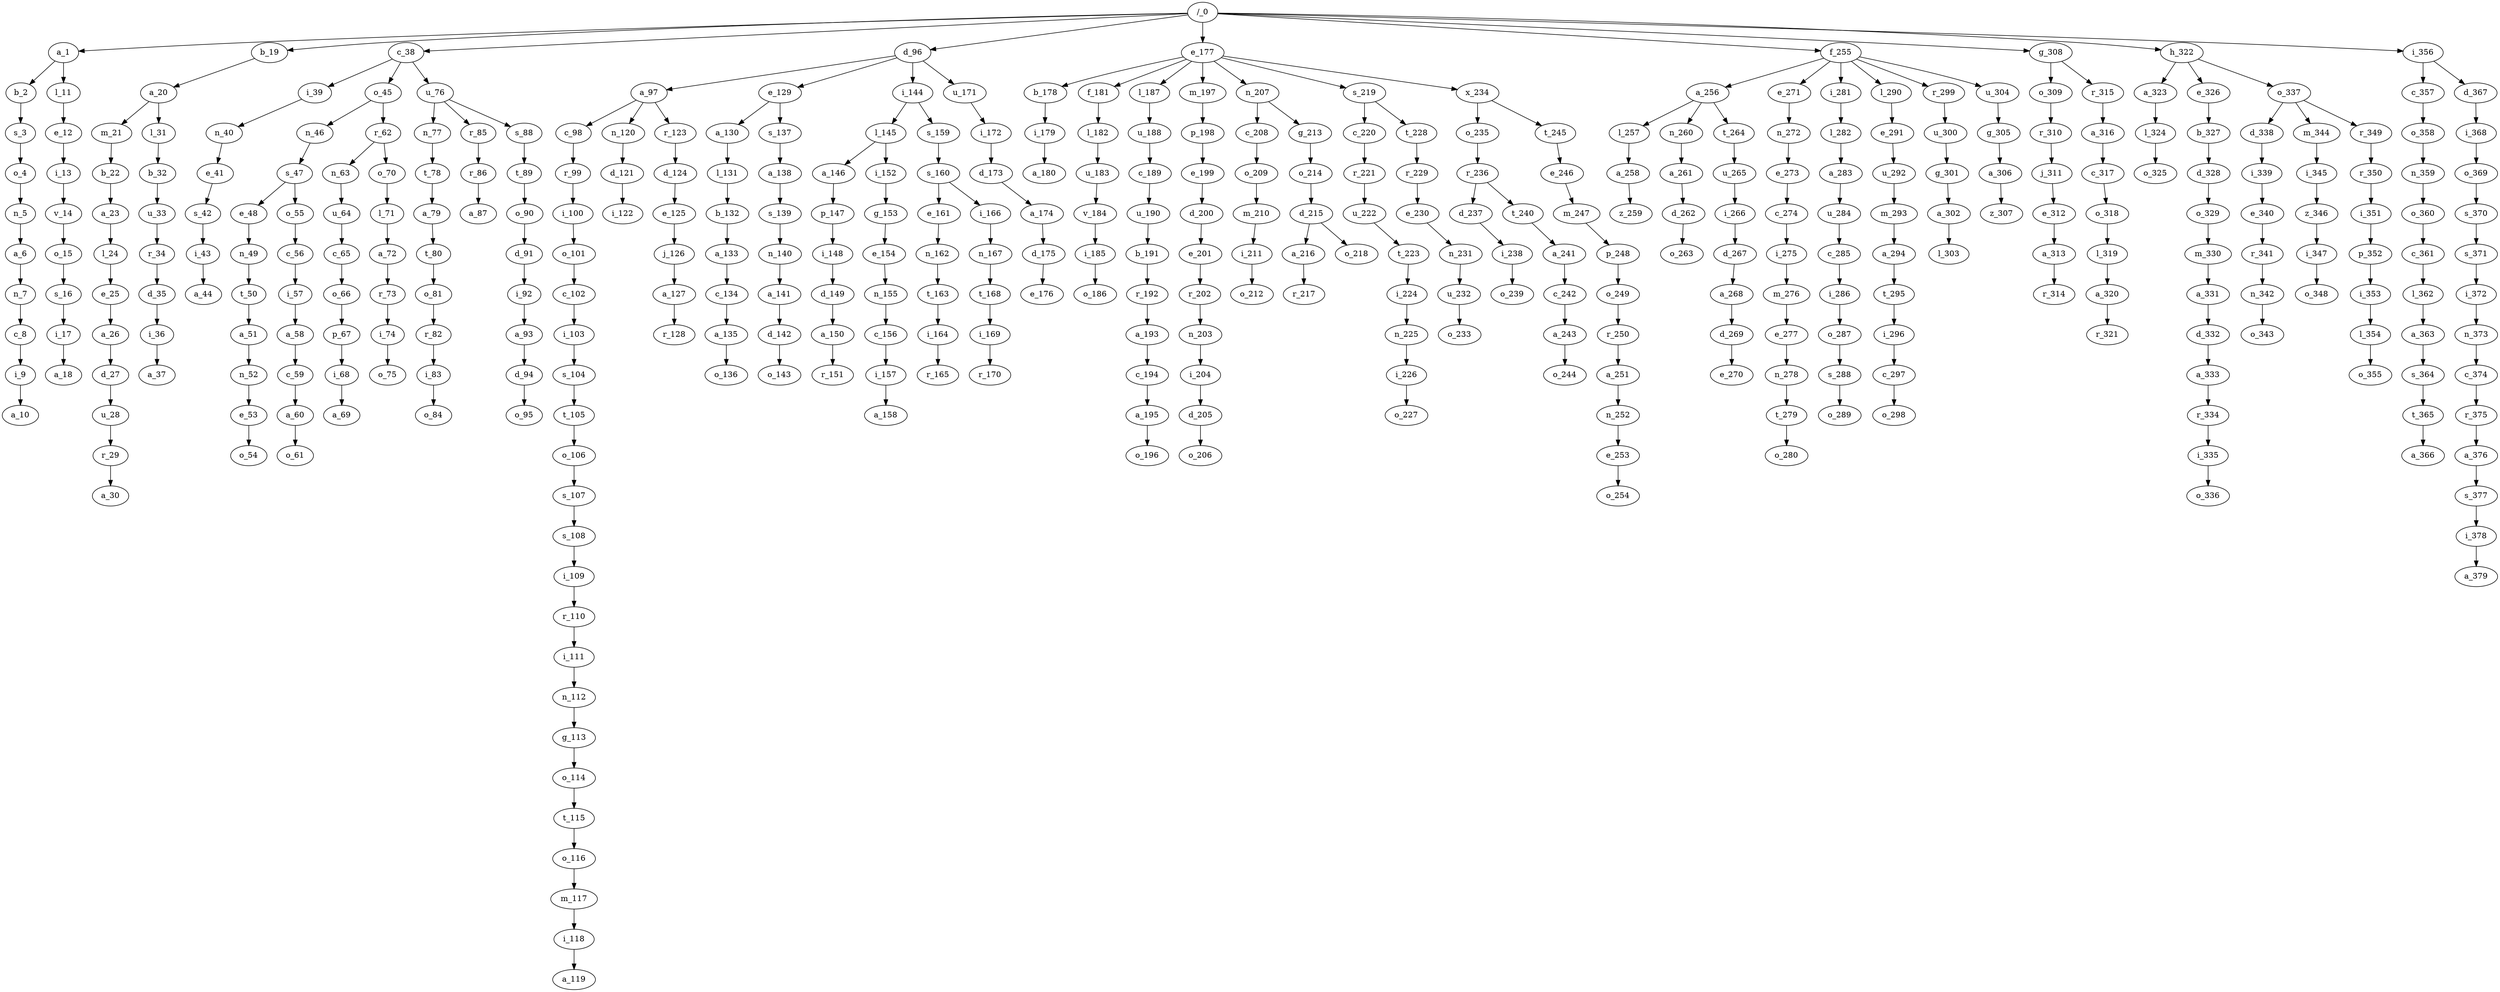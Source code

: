 digraph ArvoreGramatical {
"/_0";
"/_0" -> "a_1";
	"a_1";
	"a_1" -> "b_2";
		"b_2";
		"b_2" -> "s_3";
			"s_3";
			"s_3" -> "o_4";
				"o_4";
				"o_4" -> "n_5";
					"n_5";
					"n_5" -> "a_6";
						"a_6";
						"a_6" -> "n_7";
							"n_7";
							"n_7" -> "c_8";
								"c_8";
								"c_8" -> "i_9";
									"i_9";
									"i_9" -> "a_10";
										"a_10";
	"a_1" -> "l_11";
		"l_11";
		"l_11" -> "e_12";
			"e_12";
			"e_12" -> "i_13";
				"i_13";
				"i_13" -> "v_14";
					"v_14";
					"v_14" -> "o_15";
						"o_15";
						"o_15" -> "s_16";
							"s_16";
							"s_16" -> "i_17";
								"i_17";
								"i_17" -> "a_18";
									"a_18";
"/_0" -> "b_19";
	"b_19";
	"b_19" -> "a_20";
		"a_20";
		"a_20" -> "m_21";
			"m_21";
			"m_21" -> "b_22";
				"b_22";
				"b_22" -> "a_23";
					"a_23";
					"a_23" -> "l_24";
						"l_24";
						"l_24" -> "e_25";
							"e_25";
							"e_25" -> "a_26";
								"a_26";
								"a_26" -> "d_27";
									"d_27";
									"d_27" -> "u_28";
										"u_28";
										"u_28" -> "r_29";
											"r_29";
											"r_29" -> "a_30";
												"a_30";
		"a_20" -> "l_31";
			"l_31";
			"l_31" -> "b_32";
				"b_32";
				"b_32" -> "u_33";
					"u_33";
					"u_33" -> "r_34";
						"r_34";
						"r_34" -> "d_35";
							"d_35";
							"d_35" -> "i_36";
								"i_36";
								"i_36" -> "a_37";
									"a_37";
"/_0" -> "c_38";
	"c_38";
	"c_38" -> "i_39";
		"i_39";
		"i_39" -> "n_40";
			"n_40";
			"n_40" -> "e_41";
				"e_41";
				"e_41" -> "s_42";
					"s_42";
					"s_42" -> "i_43";
						"i_43";
						"i_43" -> "a_44";
							"a_44";
	"c_38" -> "o_45";
		"o_45";
		"o_45" -> "n_46";
			"n_46";
			"n_46" -> "s_47";
				"s_47";
				"s_47" -> "e_48";
					"e_48";
					"e_48" -> "n_49";
						"n_49";
						"n_49" -> "t_50";
							"t_50";
							"t_50" -> "a_51";
								"a_51";
								"a_51" -> "n_52";
									"n_52";
									"n_52" -> "e_53";
										"e_53";
										"e_53" -> "o_54";
											"o_54";
				"s_47" -> "o_55";
					"o_55";
					"o_55" -> "c_56";
						"c_56";
						"c_56" -> "i_57";
							"i_57";
							"i_57" -> "a_58";
								"a_58";
								"a_58" -> "c_59";
									"c_59";
									"c_59" -> "a_60";
										"a_60";
										"a_60" -> "o_61";
											"o_61";
		"o_45" -> "r_62";
			"r_62";
			"r_62" -> "n_63";
				"n_63";
				"n_63" -> "u_64";
					"u_64";
					"u_64" -> "c_65";
						"c_65";
						"c_65" -> "o_66";
							"o_66";
							"o_66" -> "p_67";
								"p_67";
								"p_67" -> "i_68";
									"i_68";
									"i_68" -> "a_69";
										"a_69";
			"r_62" -> "o_70";
				"o_70";
				"o_70" -> "l_71";
					"l_71";
					"l_71" -> "a_72";
						"a_72";
						"a_72" -> "r_73";
							"r_73";
							"r_73" -> "i_74";
								"i_74";
								"i_74" -> "o_75";
									"o_75";
	"c_38" -> "u_76";
		"u_76";
		"u_76" -> "n_77";
			"n_77";
			"n_77" -> "t_78";
				"t_78";
				"t_78" -> "a_79";
					"a_79";
					"a_79" -> "t_80";
						"t_80";
						"t_80" -> "o_81";
							"o_81";
							"o_81" -> "r_82";
								"r_82";
								"r_82" -> "i_83";
									"i_83";
									"i_83" -> "o_84";
										"o_84";
		"u_76" -> "r_85";
			"r_85";
			"r_85" -> "r_86";
				"r_86";
				"r_86" -> "a_87";
					"a_87";
		"u_76" -> "s_88";
			"s_88";
			"s_88" -> "t_89";
				"t_89";
				"t_89" -> "o_90";
					"o_90";
					"o_90" -> "d_91";
						"d_91";
						"d_91" -> "i_92";
							"i_92";
							"i_92" -> "a_93";
								"a_93";
								"a_93" -> "d_94";
									"d_94";
									"d_94" -> "o_95";
										"o_95";
"/_0" -> "d_96";
	"d_96";
	"d_96" -> "a_97";
		"a_97";
		"a_97" -> "c_98";
			"c_98";
			"c_98" -> "r_99";
				"r_99";
				"r_99" -> "i_100";
					"i_100";
					"i_100" -> "o_101";
						"o_101";
						"o_101" -> "c_102";
							"c_102";
							"c_102" -> "i_103";
								"i_103";
								"i_103" -> "s_104";
									"s_104";
									"s_104" -> "t_105";
										"t_105";
										"t_105" -> "o_106";
											"o_106";
											"o_106" -> "s_107";
												"s_107";
												"s_107" -> "s_108";
													"s_108";
													"s_108" -> "i_109";
														"i_109";
														"i_109" -> "r_110";
															"r_110";
															"r_110" -> "i_111";
																"i_111";
																"i_111" -> "n_112";
																	"n_112";
																	"n_112" -> "g_113";
																		"g_113";
																		"g_113" -> "o_114";
																			"o_114";
																			"o_114" -> "t_115";
																				"t_115";
																				"t_115" -> "o_116";
																					"o_116";
																					"o_116" -> "m_117";
																						"m_117";
																						"m_117" -> "i_118";
																							"i_118";
																							"i_118" -> "a_119";
																								"a_119";
		"a_97" -> "n_120";
			"n_120";
			"n_120" -> "d_121";
				"d_121";
				"d_121" -> "i_122";
					"i_122";
		"a_97" -> "r_123";
			"r_123";
			"r_123" -> "d_124";
				"d_124";
				"d_124" -> "e_125";
					"e_125";
					"e_125" -> "j_126";
						"j_126";
						"j_126" -> "a_127";
							"a_127";
							"a_127" -> "r_128";
								"r_128";
	"d_96" -> "e_129";
		"e_129";
		"e_129" -> "a_130";
			"a_130";
			"a_130" -> "l_131";
				"l_131";
				"l_131" -> "b_132";
					"b_132";
					"b_132" -> "a_133";
						"a_133";
						"a_133" -> "c_134";
							"c_134";
							"c_134" -> "a_135";
								"a_135";
								"a_135" -> "o_136";
									"o_136";
		"e_129" -> "s_137";
			"s_137";
			"s_137" -> "a_138";
				"a_138";
				"a_138" -> "s_139";
					"s_139";
					"s_139" -> "n_140";
						"n_140";
						"n_140" -> "a_141";
							"a_141";
							"a_141" -> "d_142";
								"d_142";
								"d_142" -> "o_143";
									"o_143";
	"d_96" -> "i_144";
		"i_144";
		"i_144" -> "l_145";
			"l_145";
			"l_145" -> "a_146";
				"a_146";
				"a_146" -> "p_147";
					"p_147";
					"p_147" -> "i_148";
						"i_148";
						"i_148" -> "d_149";
							"d_149";
							"d_149" -> "a_150";
								"a_150";
								"a_150" -> "r_151";
									"r_151";
			"l_145" -> "i_152";
				"i_152";
				"i_152" -> "g_153";
					"g_153";
					"g_153" -> "e_154";
						"e_154";
						"e_154" -> "n_155";
							"n_155";
							"n_155" -> "c_156";
								"c_156";
								"c_156" -> "i_157";
									"i_157";
									"i_157" -> "a_158";
										"a_158";
		"i_144" -> "s_159";
			"s_159";
			"s_159" -> "s_160";
				"s_160";
				"s_160" -> "e_161";
					"e_161";
					"e_161" -> "n_162";
						"n_162";
						"n_162" -> "t_163";
							"t_163";
							"t_163" -> "i_164";
								"i_164";
								"i_164" -> "r_165";
									"r_165";
				"s_160" -> "i_166";
					"i_166";
					"i_166" -> "n_167";
						"n_167";
						"n_167" -> "t_168";
							"t_168";
							"t_168" -> "i_169";
								"i_169";
								"i_169" -> "r_170";
									"r_170";
	"d_96" -> "u_171";
		"u_171";
		"u_171" -> "i_172";
			"i_172";
			"i_172" -> "d_173";
				"d_173";
				"d_173" -> "a_174";
					"a_174";
					"a_174" -> "d_175";
						"d_175";
						"d_175" -> "e_176";
							"e_176";
"/_0" -> "e_177";
	"e_177";
	"e_177" -> "b_178";
		"b_178";
		"b_178" -> "i_179";
			"i_179";
			"i_179" -> "a_180";
				"a_180";
	"e_177" -> "f_181";
		"f_181";
		"f_181" -> "l_182";
			"l_182";
			"l_182" -> "u_183";
				"u_183";
				"u_183" -> "v_184";
					"v_184";
					"v_184" -> "i_185";
						"i_185";
						"i_185" -> "o_186";
							"o_186";
	"e_177" -> "l_187";
		"l_187";
		"l_187" -> "u_188";
			"u_188";
			"u_188" -> "c_189";
				"c_189";
				"c_189" -> "u_190";
					"u_190";
					"u_190" -> "b_191";
						"b_191";
						"b_191" -> "r_192";
							"r_192";
							"r_192" -> "a_193";
								"a_193";
								"a_193" -> "c_194";
									"c_194";
									"c_194" -> "a_195";
										"a_195";
										"a_195" -> "o_196";
											"o_196";
	"e_177" -> "m_197";
		"m_197";
		"m_197" -> "p_198";
			"p_198";
			"p_198" -> "e_199";
				"e_199";
				"e_199" -> "d_200";
					"d_200";
					"d_200" -> "e_201";
						"e_201";
						"e_201" -> "r_202";
							"r_202";
							"r_202" -> "n_203";
								"n_203";
								"n_203" -> "i_204";
									"i_204";
									"i_204" -> "d_205";
										"d_205";
										"d_205" -> "o_206";
											"o_206";
	"e_177" -> "n_207";
		"n_207";
		"n_207" -> "c_208";
			"c_208";
			"c_208" -> "o_209";
				"o_209";
				"o_209" -> "m_210";
					"m_210";
					"m_210" -> "i_211";
						"i_211";
						"i_211" -> "o_212";
							"o_212";
		"n_207" -> "g_213";
			"g_213";
			"g_213" -> "o_214";
				"o_214";
				"o_214" -> "d_215";
					"d_215";
					"d_215" -> "a_216";
						"a_216";
						"a_216" -> "r_217";
							"r_217";
					"d_215" -> "o_218";
						"o_218";
	"e_177" -> "s_219";
		"s_219";
		"s_219" -> "c_220";
			"c_220";
			"c_220" -> "r_221";
				"r_221";
				"r_221" -> "u_222";
					"u_222";
					"u_222" -> "t_223";
						"t_223";
						"t_223" -> "i_224";
							"i_224";
							"i_224" -> "n_225";
								"n_225";
								"n_225" -> "i_226";
									"i_226";
									"i_226" -> "o_227";
										"o_227";
		"s_219" -> "t_228";
			"t_228";
			"t_228" -> "r_229";
				"r_229";
				"r_229" -> "e_230";
					"e_230";
					"e_230" -> "n_231";
						"n_231";
						"n_231" -> "u_232";
							"u_232";
							"u_232" -> "o_233";
								"o_233";
	"e_177" -> "x_234";
		"x_234";
		"x_234" -> "o_235";
			"o_235";
			"o_235" -> "r_236";
				"r_236";
				"r_236" -> "d_237";
					"d_237";
					"d_237" -> "i_238";
						"i_238";
						"i_238" -> "o_239";
							"o_239";
				"r_236" -> "t_240";
					"t_240";
					"t_240" -> "a_241";
						"a_241";
						"a_241" -> "c_242";
							"c_242";
							"c_242" -> "a_243";
								"a_243";
								"a_243" -> "o_244";
									"o_244";
		"x_234" -> "t_245";
			"t_245";
			"t_245" -> "e_246";
				"e_246";
				"e_246" -> "m_247";
					"m_247";
					"m_247" -> "p_248";
						"p_248";
						"p_248" -> "o_249";
							"o_249";
							"o_249" -> "r_250";
								"r_250";
								"r_250" -> "a_251";
									"a_251";
									"a_251" -> "n_252";
										"n_252";
										"n_252" -> "e_253";
											"e_253";
											"e_253" -> "o_254";
												"o_254";
"/_0" -> "f_255";
	"f_255";
	"f_255" -> "a_256";
		"a_256";
		"a_256" -> "l_257";
			"l_257";
			"l_257" -> "a_258";
				"a_258";
				"a_258" -> "z_259";
					"z_259";
		"a_256" -> "n_260";
			"n_260";
			"n_260" -> "a_261";
				"a_261";
				"a_261" -> "d_262";
					"d_262";
					"d_262" -> "o_263";
						"o_263";
		"a_256" -> "t_264";
			"t_264";
			"t_264" -> "u_265";
				"u_265";
				"u_265" -> "i_266";
					"i_266";
					"i_266" -> "d_267";
						"d_267";
						"d_267" -> "a_268";
							"a_268";
							"a_268" -> "d_269";
								"d_269";
								"d_269" -> "e_270";
									"e_270";
	"f_255" -> "e_271";
		"e_271";
		"e_271" -> "n_272";
			"n_272";
			"n_272" -> "e_273";
				"e_273";
				"e_273" -> "c_274";
					"c_274";
					"c_274" -> "i_275";
						"i_275";
						"i_275" -> "m_276";
							"m_276";
							"m_276" -> "e_277";
								"e_277";
								"e_277" -> "n_278";
									"n_278";
									"n_278" -> "t_279";
										"t_279";
										"t_279" -> "o_280";
											"o_280";
	"f_255" -> "i_281";
		"i_281";
		"i_281" -> "l_282";
			"l_282";
			"l_282" -> "a_283";
				"a_283";
				"a_283" -> "u_284";
					"u_284";
					"u_284" -> "c_285";
						"c_285";
						"c_285" -> "i_286";
							"i_286";
							"i_286" -> "o_287";
								"o_287";
								"o_287" -> "s_288";
									"s_288";
									"s_288" -> "o_289";
										"o_289";
	"f_255" -> "l_290";
		"l_290";
		"l_290" -> "e_291";
			"e_291";
			"e_291" -> "u_292";
				"u_292";
				"u_292" -> "m_293";
					"m_293";
					"m_293" -> "a_294";
						"a_294";
						"a_294" -> "t_295";
							"t_295";
							"t_295" -> "i_296";
								"i_296";
								"i_296" -> "c_297";
									"c_297";
									"c_297" -> "o_298";
										"o_298";
	"f_255" -> "r_299";
		"r_299";
		"r_299" -> "u_300";
			"u_300";
			"u_300" -> "g_301";
				"g_301";
				"g_301" -> "a_302";
					"a_302";
					"a_302" -> "l_303";
						"l_303";
	"f_255" -> "u_304";
		"u_304";
		"u_304" -> "g_305";
			"g_305";
			"g_305" -> "a_306";
				"a_306";
				"a_306" -> "z_307";
					"z_307";
"/_0" -> "g_308";
	"g_308";
	"g_308" -> "o_309";
		"o_309";
		"o_309" -> "r_310";
			"r_310";
			"r_310" -> "j_311";
				"j_311";
				"j_311" -> "e_312";
					"e_312";
					"e_312" -> "a_313";
						"a_313";
						"a_313" -> "r_314";
							"r_314";
	"g_308" -> "r_315";
		"r_315";
		"r_315" -> "a_316";
			"a_316";
			"a_316" -> "c_317";
				"c_317";
				"c_317" -> "o_318";
					"o_318";
					"o_318" -> "l_319";
						"l_319";
						"l_319" -> "a_320";
							"a_320";
							"a_320" -> "r_321";
								"r_321";
"/_0" -> "h_322";
	"h_322";
	"h_322" -> "a_323";
		"a_323";
		"a_323" -> "l_324";
			"l_324";
			"l_324" -> "o_325";
				"o_325";
	"h_322" -> "e_326";
		"e_326";
		"e_326" -> "b_327";
			"b_327";
			"b_327" -> "d_328";
				"d_328";
				"d_328" -> "o_329";
					"o_329";
					"o_329" -> "m_330";
						"m_330";
						"m_330" -> "a_331";
							"a_331";
							"a_331" -> "d_332";
								"d_332";
								"d_332" -> "a_333";
									"a_333";
									"a_333" -> "r_334";
										"r_334";
										"r_334" -> "i_335";
											"i_335";
											"i_335" -> "o_336";
												"o_336";
	"h_322" -> "o_337";
		"o_337";
		"o_337" -> "d_338";
			"d_338";
			"d_338" -> "i_339";
				"i_339";
				"i_339" -> "e_340";
					"e_340";
					"e_340" -> "r_341";
						"r_341";
						"r_341" -> "n_342";
							"n_342";
							"n_342" -> "o_343";
								"o_343";
		"o_337" -> "m_344";
			"m_344";
			"m_344" -> "i_345";
				"i_345";
				"i_345" -> "z_346";
					"z_346";
					"z_346" -> "i_347";
						"i_347";
						"i_347" -> "o_348";
							"o_348";
		"o_337" -> "r_349";
			"r_349";
			"r_349" -> "r_350";
				"r_350";
				"r_350" -> "i_351";
					"i_351";
					"i_351" -> "p_352";
						"p_352";
						"p_352" -> "i_353";
							"i_353";
							"i_353" -> "l_354";
								"l_354";
								"l_354" -> "o_355";
									"o_355";
"/_0" -> "i_356";
	"i_356";
	"i_356" -> "c_357";
		"c_357";
		"c_357" -> "o_358";
			"o_358";
			"o_358" -> "n_359";
				"n_359";
				"n_359" -> "o_360";
					"o_360";
					"o_360" -> "c_361";
						"c_361";
						"c_361" -> "l_362";
							"l_362";
							"l_362" -> "a_363";
								"a_363";
								"a_363" -> "s_364";
									"s_364";
									"s_364" -> "t_365";
										"t_365";
										"t_365" -> "a_366";
											"a_366";
	"i_356" -> "d_367";
		"d_367";
		"d_367" -> "i_368";
			"i_368";
			"i_368" -> "o_369";
				"o_369";
				"o_369" -> "s_370";
					"s_370";
					"s_370" -> "s_371";
						"s_371";
						"s_371" -> "i_372";
							"i_372";
							"i_372" -> "n_373";
								"n_373";
								"n_373" -> "c_374";
									"c_374";
									"c_374" -> "r_375";
										"r_375";
										"r_375" -> "a_376";
											"a_376";
											"a_376" -> "s_377";
												"s_377";
												"s_377" -> "i_378";
													"i_378";
													"i_378" -> "a_379";
														"a_379";
}

